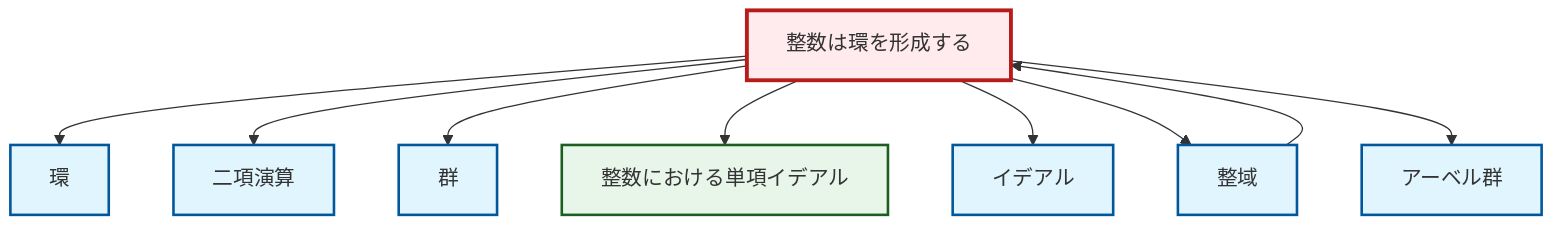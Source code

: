 graph TD
    classDef definition fill:#e1f5fe,stroke:#01579b,stroke-width:2px
    classDef theorem fill:#f3e5f5,stroke:#4a148c,stroke-width:2px
    classDef axiom fill:#fff3e0,stroke:#e65100,stroke-width:2px
    classDef example fill:#e8f5e9,stroke:#1b5e20,stroke-width:2px
    classDef current fill:#ffebee,stroke:#b71c1c,stroke-width:3px
    ex-integers-ring["整数は環を形成する"]:::example
    def-ring["環"]:::definition
    def-group["群"]:::definition
    def-binary-operation["二項演算"]:::definition
    def-ideal["イデアル"]:::definition
    def-integral-domain["整域"]:::definition
    def-abelian-group["アーベル群"]:::definition
    ex-principal-ideal["整数における単項イデアル"]:::example
    ex-integers-ring --> def-ring
    def-integral-domain --> ex-integers-ring
    ex-integers-ring --> def-binary-operation
    ex-integers-ring --> def-group
    ex-integers-ring --> ex-principal-ideal
    ex-integers-ring --> def-ideal
    ex-integers-ring --> def-integral-domain
    ex-integers-ring --> def-abelian-group
    class ex-integers-ring current